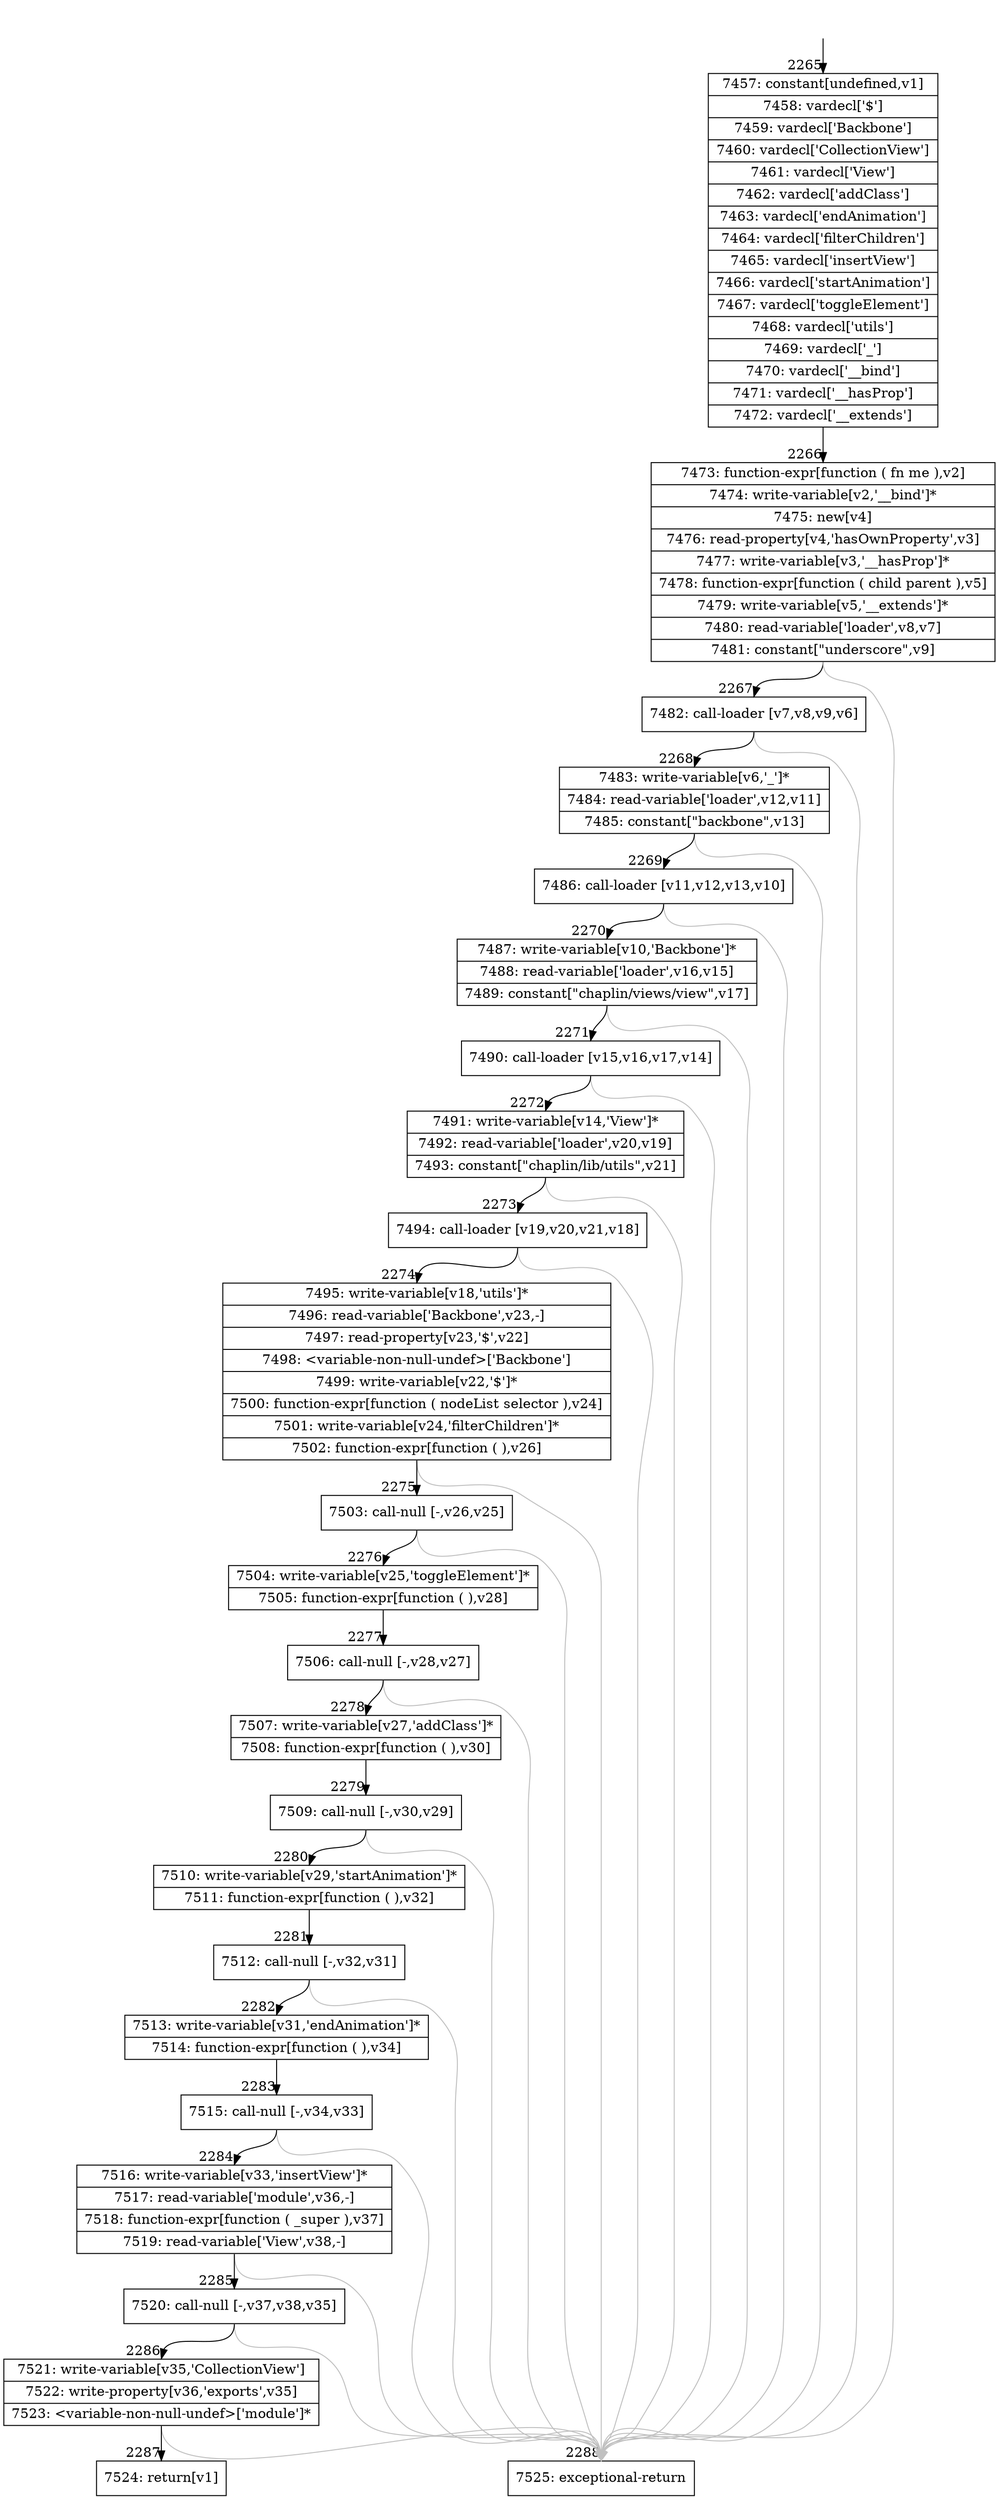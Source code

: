 digraph {
rankdir="TD"
BB_entry134[shape=none,label=""];
BB_entry134 -> BB2265 [tailport=s, headport=n, headlabel="    2265"]
BB2265 [shape=record label="{7457: constant[undefined,v1]|7458: vardecl['$']|7459: vardecl['Backbone']|7460: vardecl['CollectionView']|7461: vardecl['View']|7462: vardecl['addClass']|7463: vardecl['endAnimation']|7464: vardecl['filterChildren']|7465: vardecl['insertView']|7466: vardecl['startAnimation']|7467: vardecl['toggleElement']|7468: vardecl['utils']|7469: vardecl['_']|7470: vardecl['__bind']|7471: vardecl['__hasProp']|7472: vardecl['__extends']}" ] 
BB2265 -> BB2266 [tailport=s, headport=n, headlabel="      2266"]
BB2266 [shape=record label="{7473: function-expr[function ( fn me ),v2]|7474: write-variable[v2,'__bind']*|7475: new[v4]|7476: read-property[v4,'hasOwnProperty',v3]|7477: write-variable[v3,'__hasProp']*|7478: function-expr[function ( child parent ),v5]|7479: write-variable[v5,'__extends']*|7480: read-variable['loader',v8,v7]|7481: constant[\"underscore\",v9]}" ] 
BB2266 -> BB2267 [tailport=s, headport=n, headlabel="      2267"]
BB2266 -> BB2288 [tailport=s, headport=n, color=gray, headlabel="      2288"]
BB2267 [shape=record label="{7482: call-loader [v7,v8,v9,v6]}" ] 
BB2267 -> BB2268 [tailport=s, headport=n, headlabel="      2268"]
BB2267 -> BB2288 [tailport=s, headport=n, color=gray]
BB2268 [shape=record label="{7483: write-variable[v6,'_']*|7484: read-variable['loader',v12,v11]|7485: constant[\"backbone\",v13]}" ] 
BB2268 -> BB2269 [tailport=s, headport=n, headlabel="      2269"]
BB2268 -> BB2288 [tailport=s, headport=n, color=gray]
BB2269 [shape=record label="{7486: call-loader [v11,v12,v13,v10]}" ] 
BB2269 -> BB2270 [tailport=s, headport=n, headlabel="      2270"]
BB2269 -> BB2288 [tailport=s, headport=n, color=gray]
BB2270 [shape=record label="{7487: write-variable[v10,'Backbone']*|7488: read-variable['loader',v16,v15]|7489: constant[\"chaplin/views/view\",v17]}" ] 
BB2270 -> BB2271 [tailport=s, headport=n, headlabel="      2271"]
BB2270 -> BB2288 [tailport=s, headport=n, color=gray]
BB2271 [shape=record label="{7490: call-loader [v15,v16,v17,v14]}" ] 
BB2271 -> BB2272 [tailport=s, headport=n, headlabel="      2272"]
BB2271 -> BB2288 [tailport=s, headport=n, color=gray]
BB2272 [shape=record label="{7491: write-variable[v14,'View']*|7492: read-variable['loader',v20,v19]|7493: constant[\"chaplin/lib/utils\",v21]}" ] 
BB2272 -> BB2273 [tailport=s, headport=n, headlabel="      2273"]
BB2272 -> BB2288 [tailport=s, headport=n, color=gray]
BB2273 [shape=record label="{7494: call-loader [v19,v20,v21,v18]}" ] 
BB2273 -> BB2274 [tailport=s, headport=n, headlabel="      2274"]
BB2273 -> BB2288 [tailport=s, headport=n, color=gray]
BB2274 [shape=record label="{7495: write-variable[v18,'utils']*|7496: read-variable['Backbone',v23,-]|7497: read-property[v23,'$',v22]|7498: \<variable-non-null-undef\>['Backbone']|7499: write-variable[v22,'$']*|7500: function-expr[function ( nodeList selector ),v24]|7501: write-variable[v24,'filterChildren']*|7502: function-expr[function ( ),v26]}" ] 
BB2274 -> BB2275 [tailport=s, headport=n, headlabel="      2275"]
BB2274 -> BB2288 [tailport=s, headport=n, color=gray]
BB2275 [shape=record label="{7503: call-null [-,v26,v25]}" ] 
BB2275 -> BB2276 [tailport=s, headport=n, headlabel="      2276"]
BB2275 -> BB2288 [tailport=s, headport=n, color=gray]
BB2276 [shape=record label="{7504: write-variable[v25,'toggleElement']*|7505: function-expr[function ( ),v28]}" ] 
BB2276 -> BB2277 [tailport=s, headport=n, headlabel="      2277"]
BB2277 [shape=record label="{7506: call-null [-,v28,v27]}" ] 
BB2277 -> BB2278 [tailport=s, headport=n, headlabel="      2278"]
BB2277 -> BB2288 [tailport=s, headport=n, color=gray]
BB2278 [shape=record label="{7507: write-variable[v27,'addClass']*|7508: function-expr[function ( ),v30]}" ] 
BB2278 -> BB2279 [tailport=s, headport=n, headlabel="      2279"]
BB2279 [shape=record label="{7509: call-null [-,v30,v29]}" ] 
BB2279 -> BB2280 [tailport=s, headport=n, headlabel="      2280"]
BB2279 -> BB2288 [tailport=s, headport=n, color=gray]
BB2280 [shape=record label="{7510: write-variable[v29,'startAnimation']*|7511: function-expr[function ( ),v32]}" ] 
BB2280 -> BB2281 [tailport=s, headport=n, headlabel="      2281"]
BB2281 [shape=record label="{7512: call-null [-,v32,v31]}" ] 
BB2281 -> BB2282 [tailport=s, headport=n, headlabel="      2282"]
BB2281 -> BB2288 [tailport=s, headport=n, color=gray]
BB2282 [shape=record label="{7513: write-variable[v31,'endAnimation']*|7514: function-expr[function ( ),v34]}" ] 
BB2282 -> BB2283 [tailport=s, headport=n, headlabel="      2283"]
BB2283 [shape=record label="{7515: call-null [-,v34,v33]}" ] 
BB2283 -> BB2284 [tailport=s, headport=n, headlabel="      2284"]
BB2283 -> BB2288 [tailport=s, headport=n, color=gray]
BB2284 [shape=record label="{7516: write-variable[v33,'insertView']*|7517: read-variable['module',v36,-]|7518: function-expr[function ( _super ),v37]|7519: read-variable['View',v38,-]}" ] 
BB2284 -> BB2285 [tailport=s, headport=n, headlabel="      2285"]
BB2284 -> BB2288 [tailport=s, headport=n, color=gray]
BB2285 [shape=record label="{7520: call-null [-,v37,v38,v35]}" ] 
BB2285 -> BB2286 [tailport=s, headport=n, headlabel="      2286"]
BB2285 -> BB2288 [tailport=s, headport=n, color=gray]
BB2286 [shape=record label="{7521: write-variable[v35,'CollectionView']|7522: write-property[v36,'exports',v35]|7523: \<variable-non-null-undef\>['module']*}" ] 
BB2286 -> BB2287 [tailport=s, headport=n, headlabel="      2287"]
BB2286 -> BB2288 [tailport=s, headport=n, color=gray]
BB2287 [shape=record label="{7524: return[v1]}" ] 
BB2288 [shape=record label="{7525: exceptional-return}" ] 
//#$~ 1997
}
